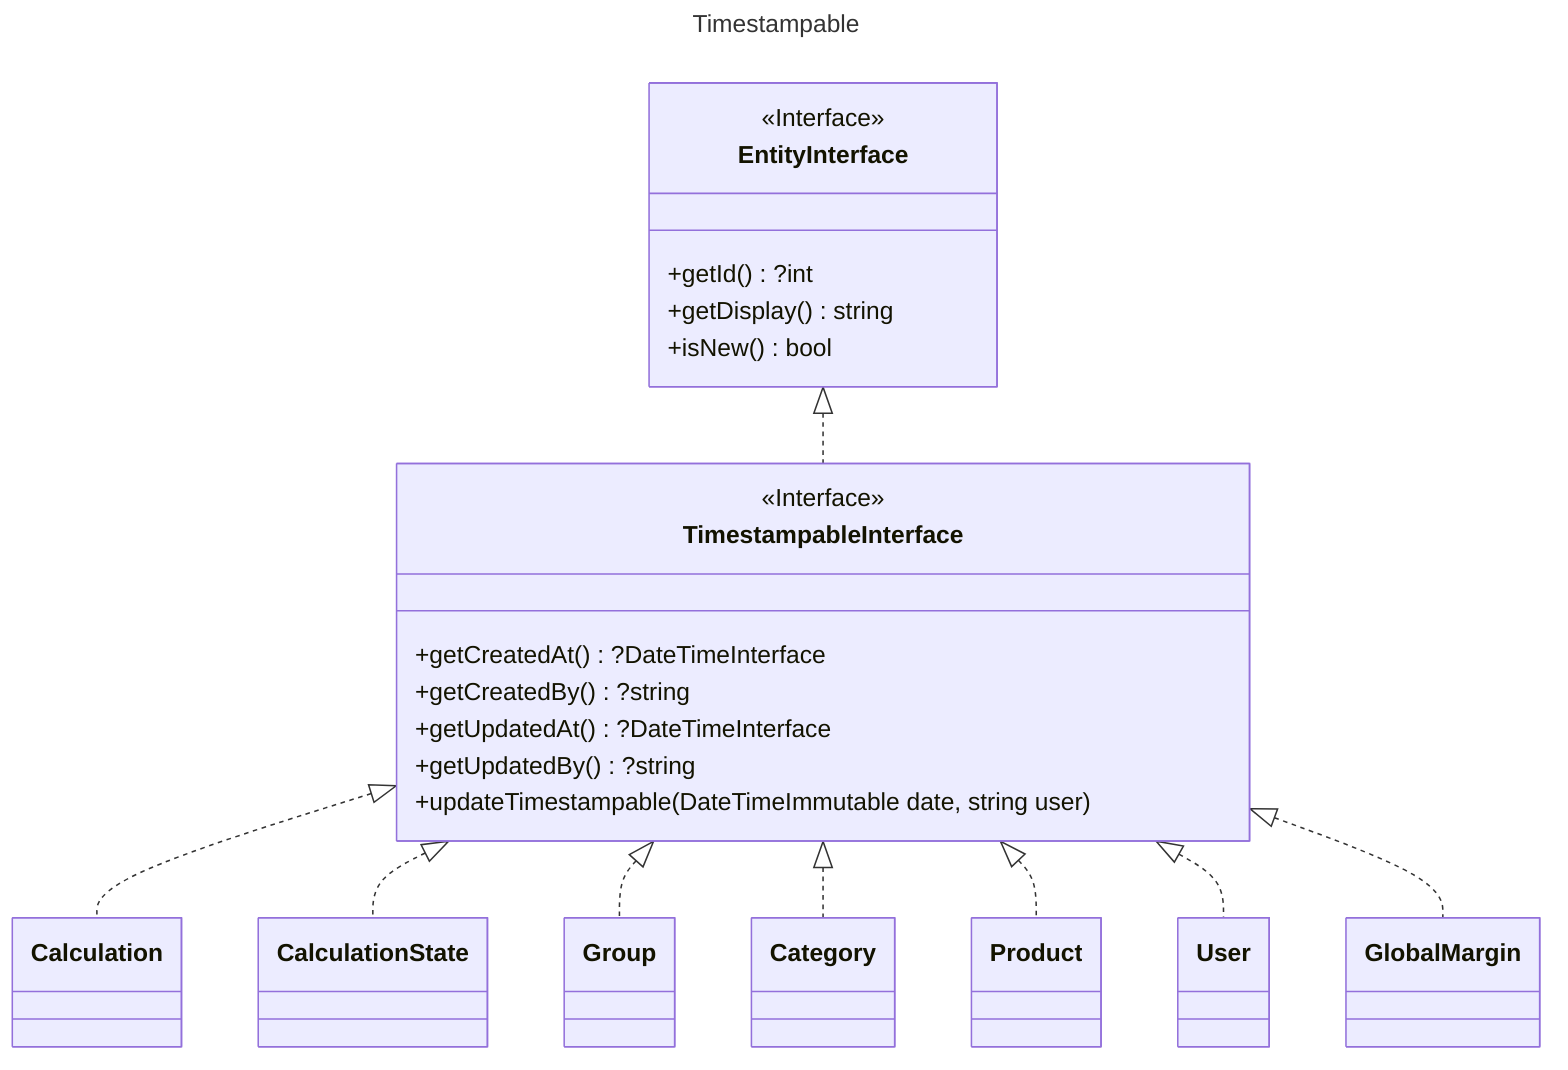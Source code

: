 ---
title: Timestampable
---

classDiagram
    direction TB
    class EntityInterface {
        <<Interface>>
        +getId() ?int
        +getDisplay() string
        +isNew() bool
    }

    class TimestampableInterface {
        <<Interface>>
        +getCreatedAt() ?DateTimeInterface
        +getCreatedBy() ?string
        +getUpdatedAt() ?DateTimeInterface
        +getUpdatedBy() ?string
        +updateTimestampable(DateTimeImmutable date, string user)
    }

    class Calculation {
    }
    class CalculationState {
    }
    class Category {
    }
    class Group {
    }
    class Product {
    }
    class User {
    }
    class GlobalMargin {
    }

    EntityInterface <|.. TimestampableInterface
    TimestampableInterface <|.. Calculation
    TimestampableInterface <|.. CalculationState
    TimestampableInterface <|.. Group
    TimestampableInterface <|.. Category
    TimestampableInterface <|.. Product
    TimestampableInterface <|.. User
    TimestampableInterface <|.. GlobalMargin

    click Calculation call nodeCallback()
    click CalculationState call nodeCallback()
    click Group call nodeCallback()
    click Category call nodeCallback()
    click Product call nodeCallback()
    click User call nodeCallback()